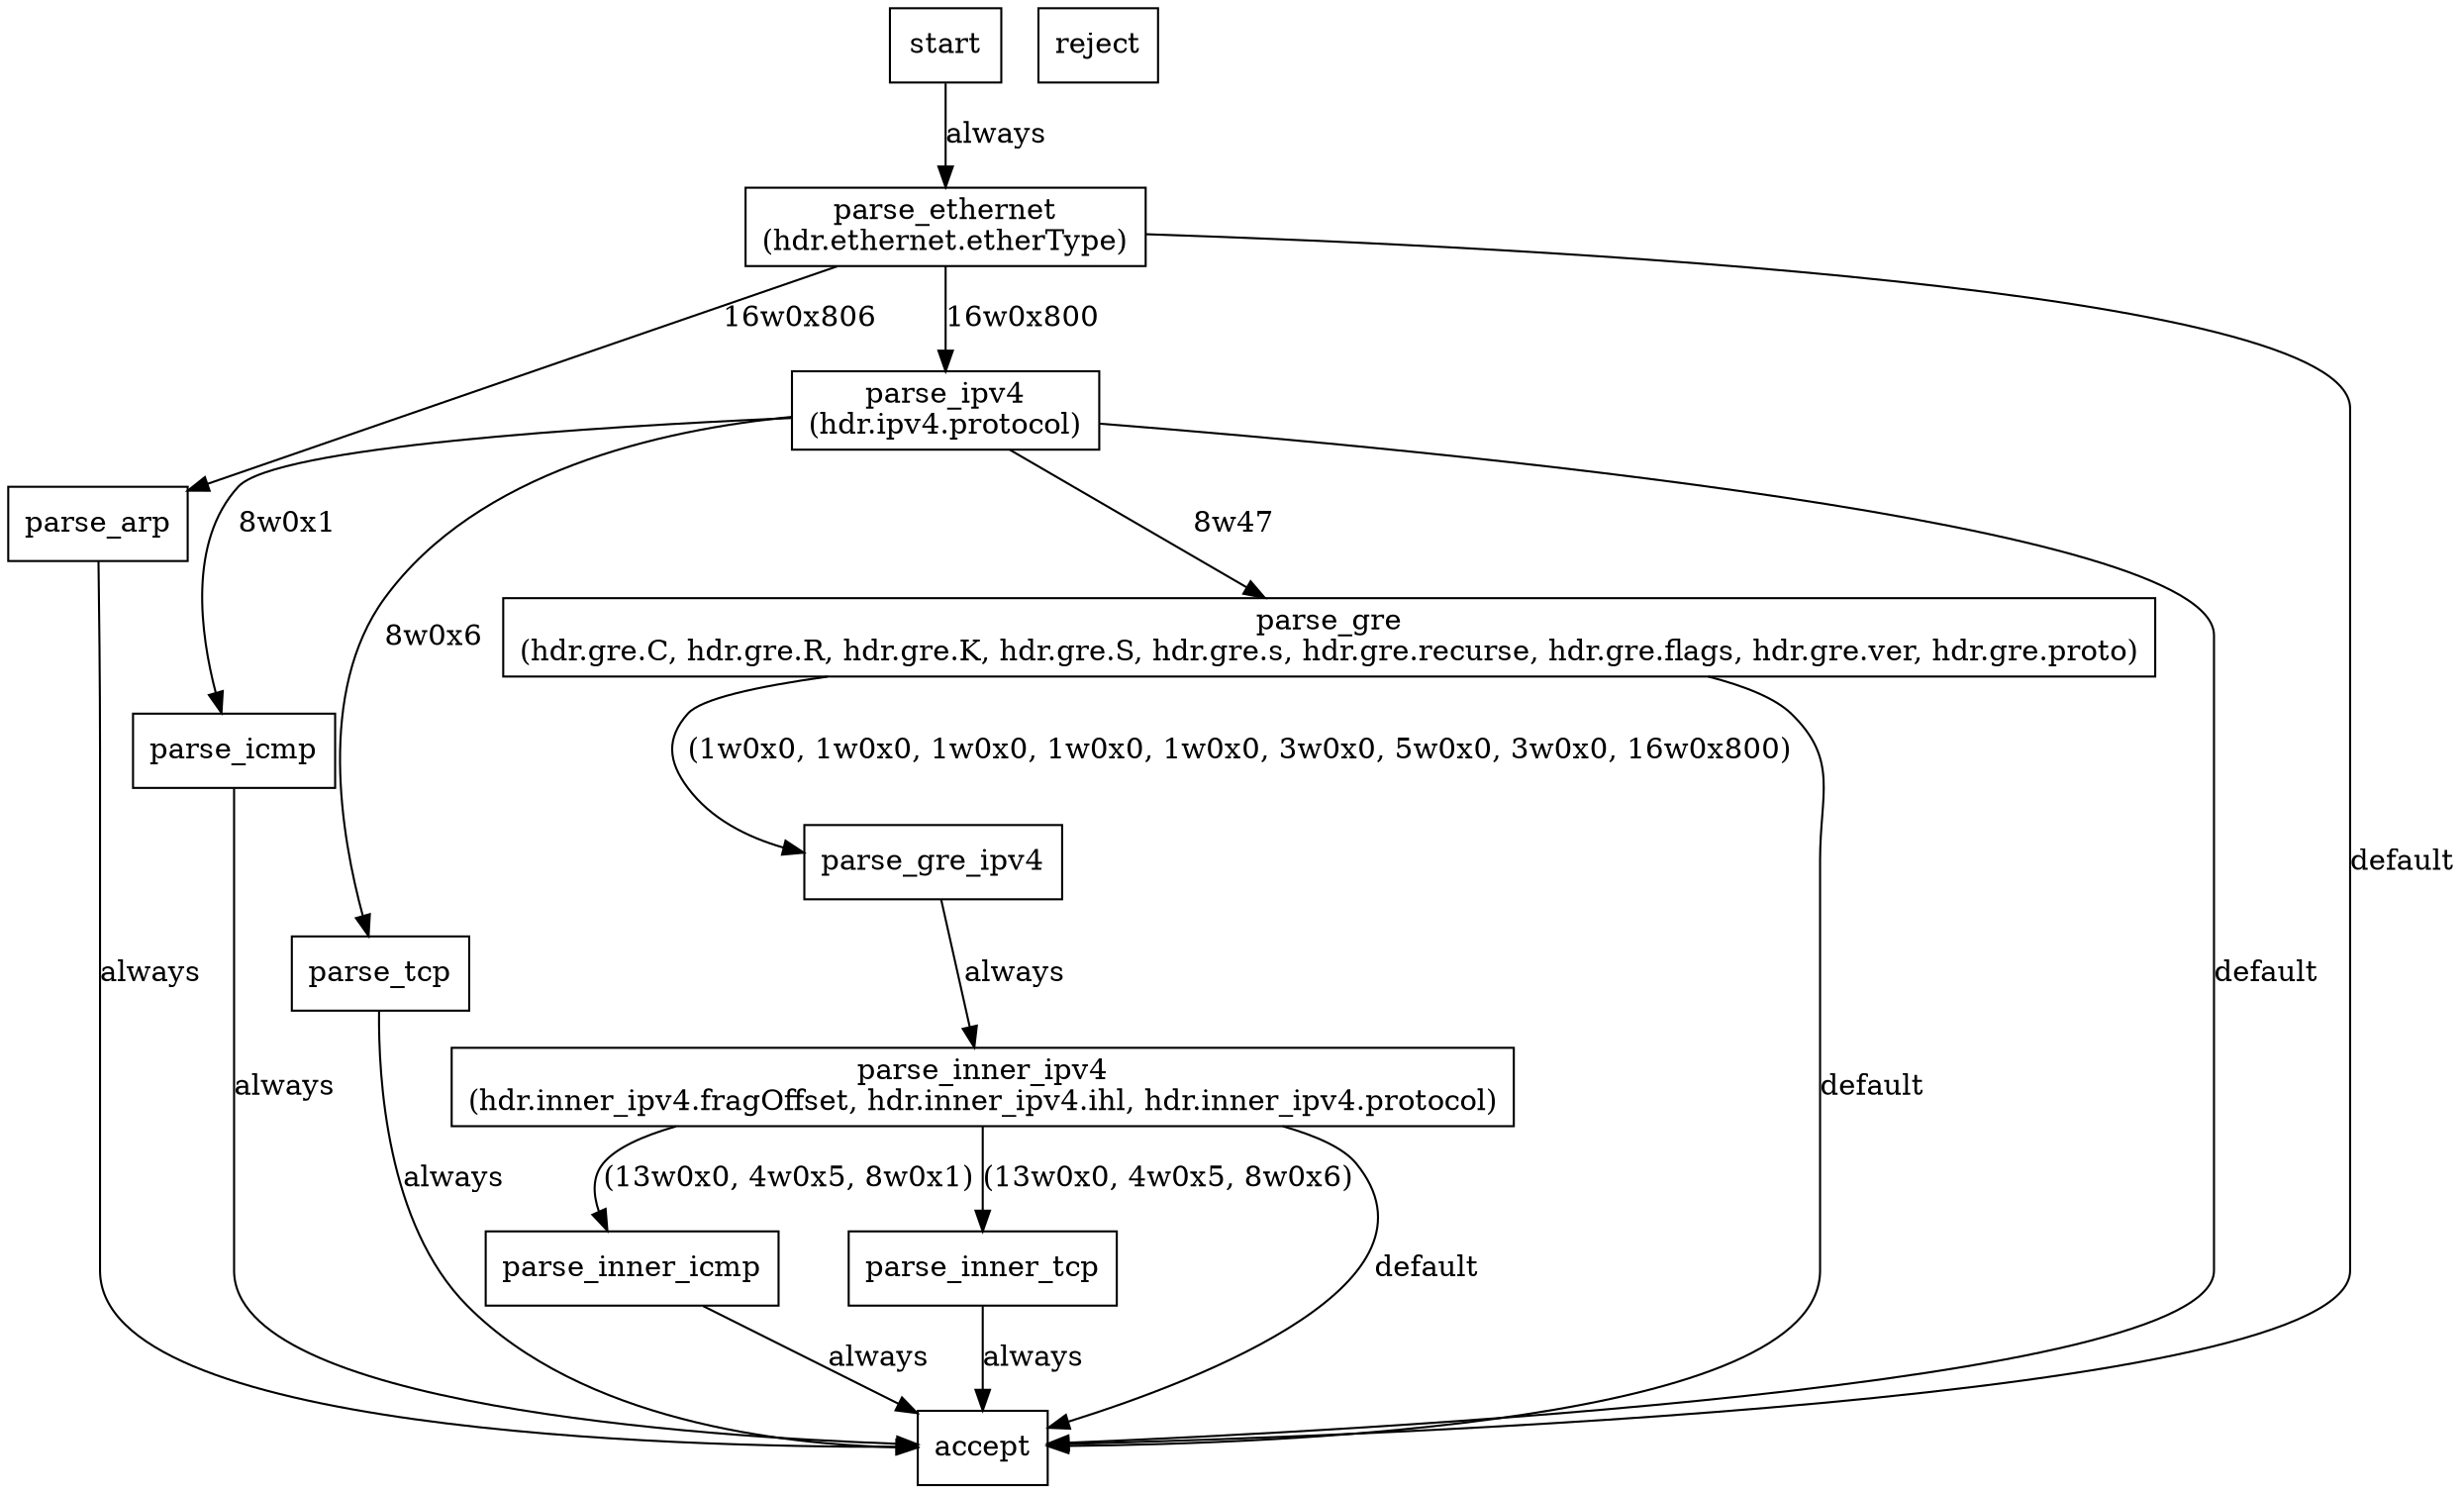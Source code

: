 digraph ParserImpl{
start [shape=rectangle,label="start"]
parse_ethernet [shape=rectangle,label="parse_ethernet
(hdr.ethernet.etherType)"]
parse_arp [shape=rectangle,label="parse_arp"]
parse_ipv4 [shape=rectangle,label="parse_ipv4
(hdr.ipv4.protocol)"]
parse_icmp [shape=rectangle,label="parse_icmp"]
parse_tcp [shape=rectangle,label="parse_tcp"]
parse_gre [shape=rectangle,label="parse_gre
(hdr.gre.C, hdr.gre.R, hdr.gre.K, hdr.gre.S, hdr.gre.s, hdr.gre.recurse, hdr.gre.flags, hdr.gre.ver, hdr.gre.proto)"]
parse_gre_ipv4 [shape=rectangle,label="parse_gre_ipv4"]
parse_inner_ipv4 [shape=rectangle,label="parse_inner_ipv4
(hdr.inner_ipv4.fragOffset, hdr.inner_ipv4.ihl, hdr.inner_ipv4.protocol)"]
parse_inner_icmp [shape=rectangle,label="parse_inner_icmp"]
parse_inner_tcp [shape=rectangle,label="parse_inner_tcp"]
accept [shape=rectangle,label="accept"]
reject [shape=rectangle,label="reject"]
start -> parse_ethernet [label="always"]
parse_ethernet -> parse_ipv4 [label="16w0x800"]
parse_ethernet -> parse_arp [label="16w0x806"]
parse_ethernet -> accept [label="default"]
parse_arp -> accept [label="always"]
parse_ipv4 -> parse_icmp [label="8w0x1"]
parse_ipv4 -> parse_tcp [label="8w0x6"]
parse_ipv4 -> parse_gre [label="8w47"]
parse_ipv4 -> accept [label="default"]
parse_icmp -> accept [label="always"]
parse_tcp -> accept [label="always"]
parse_gre -> parse_gre_ipv4 [label="(1w0x0, 1w0x0, 1w0x0, 1w0x0, 1w0x0, 3w0x0, 5w0x0, 3w0x0, 16w0x800)"]
parse_gre -> accept [label="default"]
parse_gre_ipv4 -> parse_inner_ipv4 [label="always"]
parse_inner_ipv4 -> parse_inner_icmp [label="(13w0x0, 4w0x5, 8w0x1)"]
parse_inner_ipv4 -> parse_inner_tcp [label="(13w0x0, 4w0x5, 8w0x6)"]
parse_inner_ipv4 -> accept [label="default"]
parse_inner_icmp -> accept [label="always"]
parse_inner_tcp -> accept [label="always"]
}
